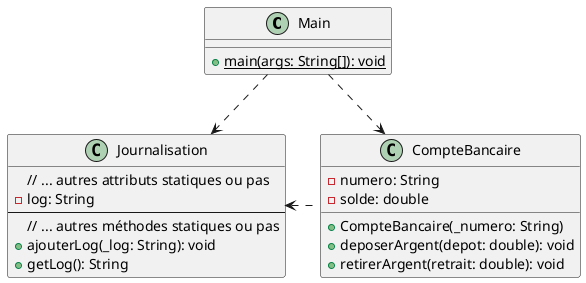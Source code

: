 @startuml

class Main [[java:Main]] {
	+{static} main(args: String[]): void
}


class CompteBancaire [[java:CompteBancaire]] {
	-numero: String
	-solde: double
	+CompteBancaire(_numero: String)
	+deposerArgent(depot: double): void
	+retirerArgent(retrait: double): void
}

class Journalisation [[java:Journalisation]] {
	// ... autres attributs statiques ou pas
	-log: String
	---
	// ... autres méthodes statiques ou pas
	+ajouterLog(_log: String): void
	+getLog(): String
}

Journalisation <. CompteBancaire

Journalisation <.up. Main
CompteBancaire <.up. Main


@enduml